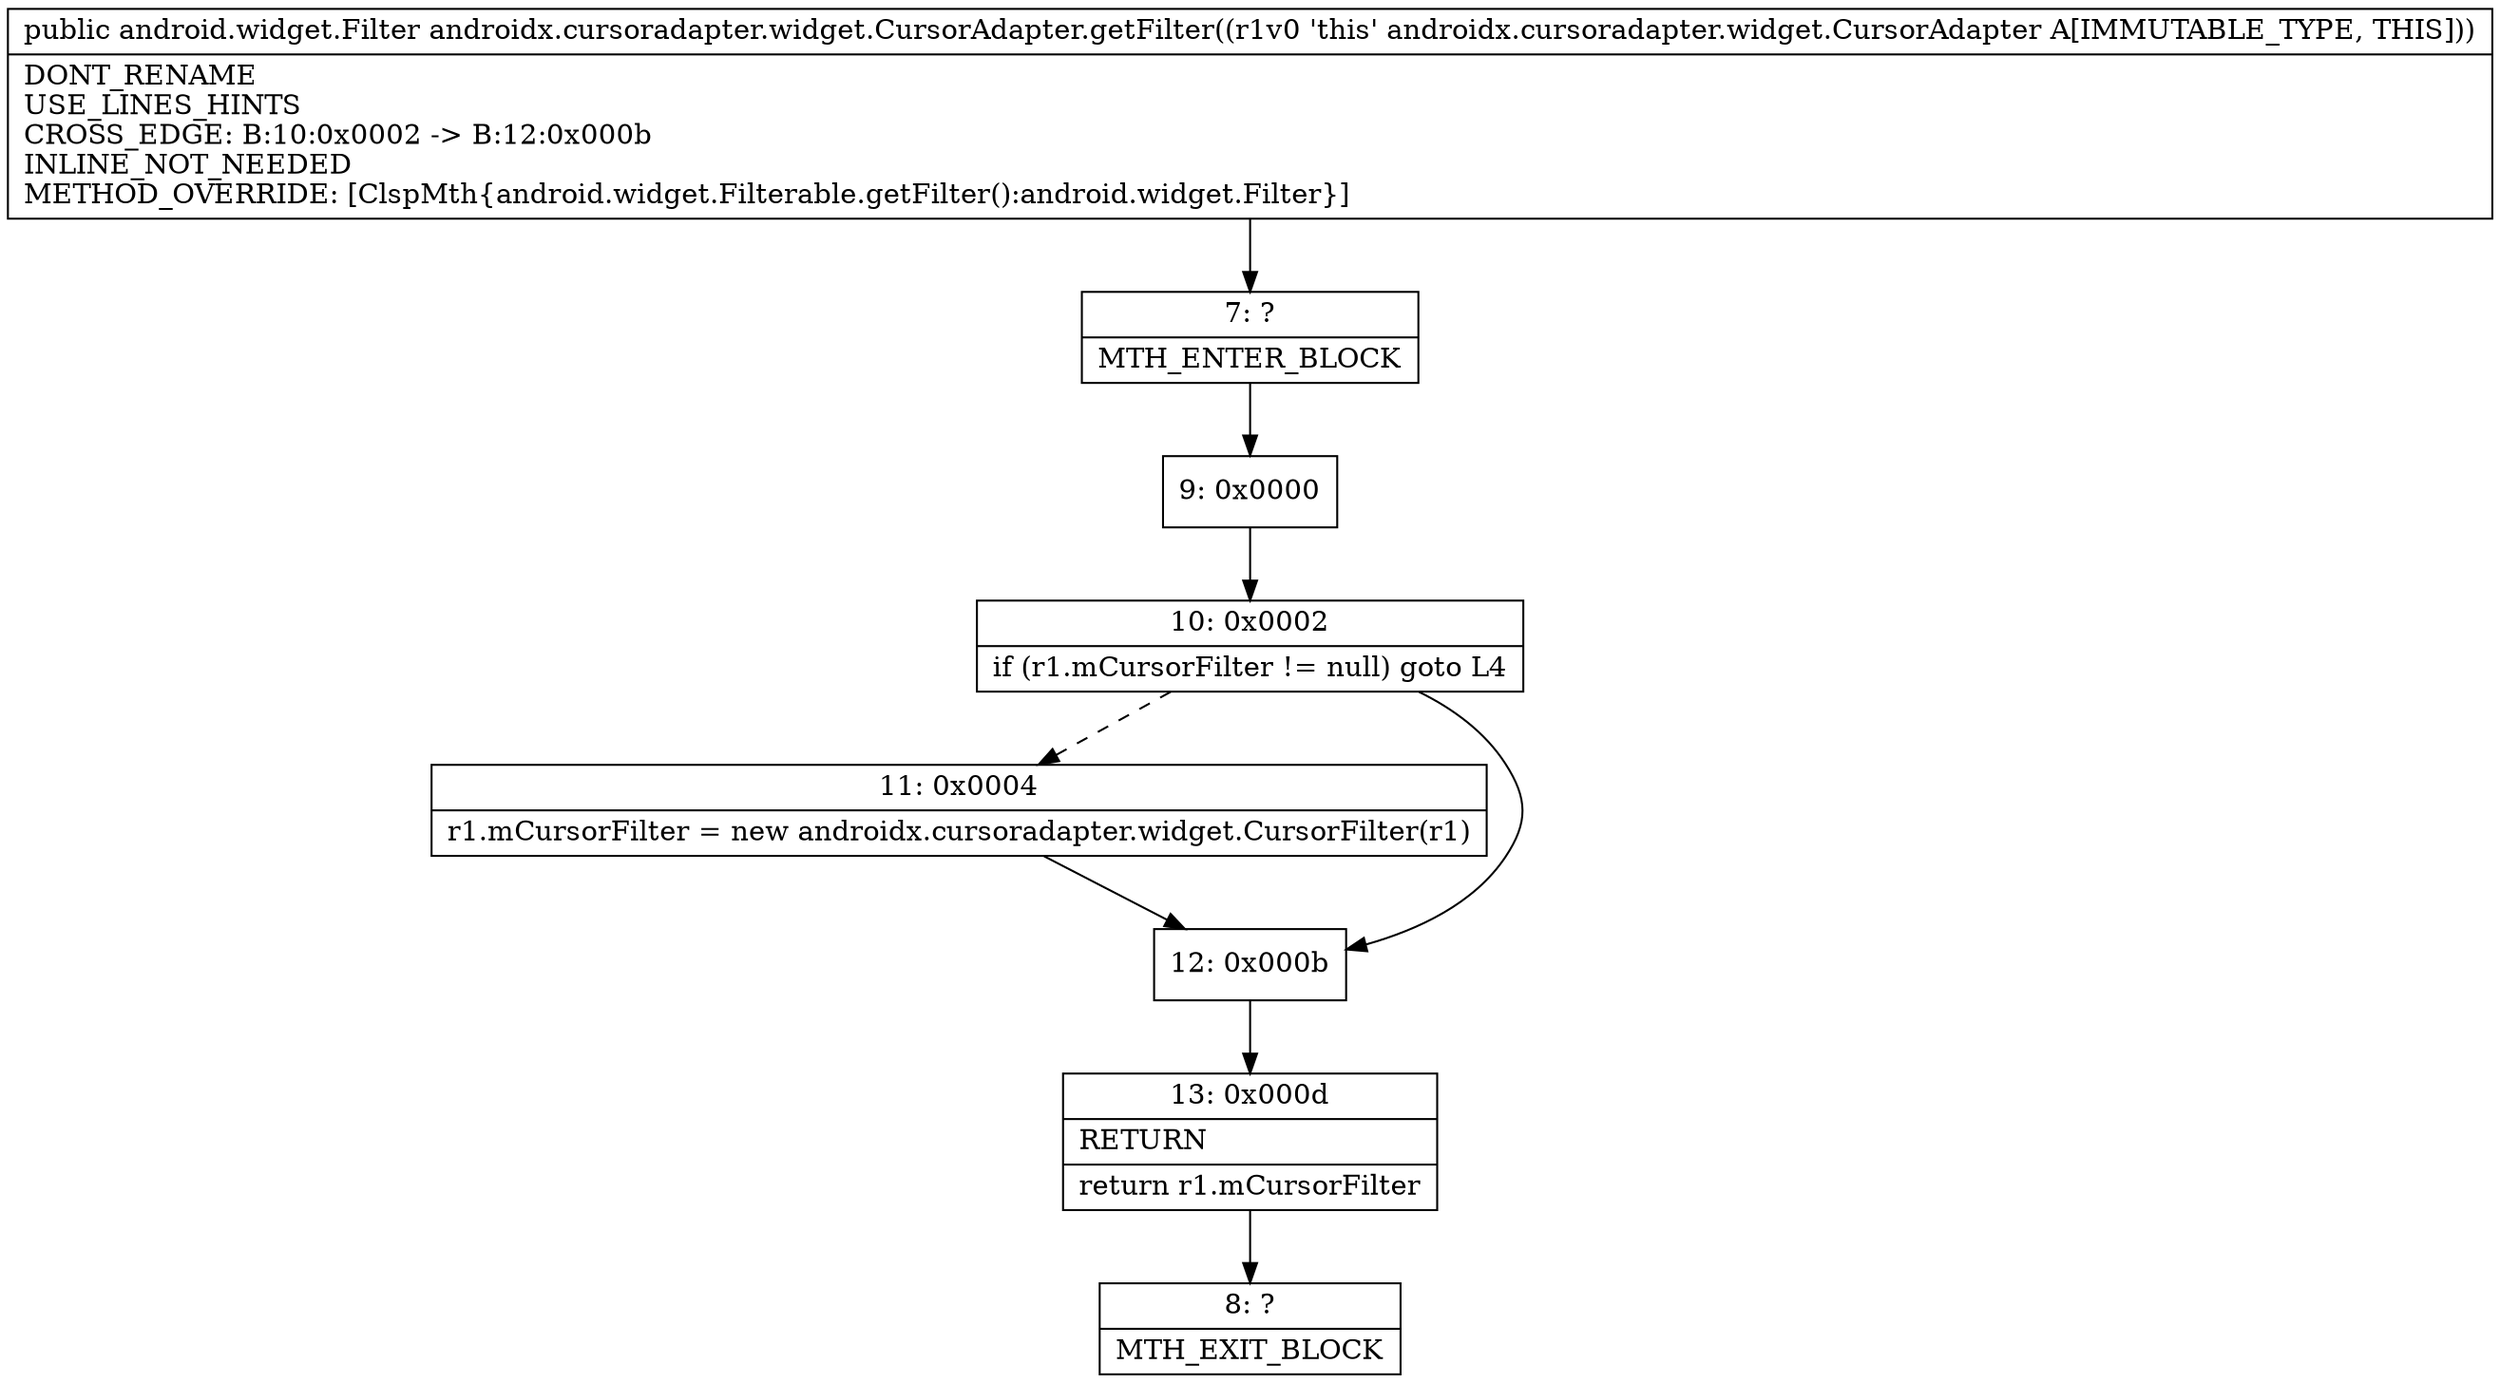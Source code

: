 digraph "CFG forandroidx.cursoradapter.widget.CursorAdapter.getFilter()Landroid\/widget\/Filter;" {
Node_7 [shape=record,label="{7\:\ ?|MTH_ENTER_BLOCK\l}"];
Node_9 [shape=record,label="{9\:\ 0x0000}"];
Node_10 [shape=record,label="{10\:\ 0x0002|if (r1.mCursorFilter != null) goto L4\l}"];
Node_11 [shape=record,label="{11\:\ 0x0004|r1.mCursorFilter = new androidx.cursoradapter.widget.CursorFilter(r1)\l}"];
Node_12 [shape=record,label="{12\:\ 0x000b}"];
Node_13 [shape=record,label="{13\:\ 0x000d|RETURN\l|return r1.mCursorFilter\l}"];
Node_8 [shape=record,label="{8\:\ ?|MTH_EXIT_BLOCK\l}"];
MethodNode[shape=record,label="{public android.widget.Filter androidx.cursoradapter.widget.CursorAdapter.getFilter((r1v0 'this' androidx.cursoradapter.widget.CursorAdapter A[IMMUTABLE_TYPE, THIS]))  | DONT_RENAME\lUSE_LINES_HINTS\lCROSS_EDGE: B:10:0x0002 \-\> B:12:0x000b\lINLINE_NOT_NEEDED\lMETHOD_OVERRIDE: [ClspMth\{android.widget.Filterable.getFilter():android.widget.Filter\}]\l}"];
MethodNode -> Node_7;Node_7 -> Node_9;
Node_9 -> Node_10;
Node_10 -> Node_11[style=dashed];
Node_10 -> Node_12;
Node_11 -> Node_12;
Node_12 -> Node_13;
Node_13 -> Node_8;
}

